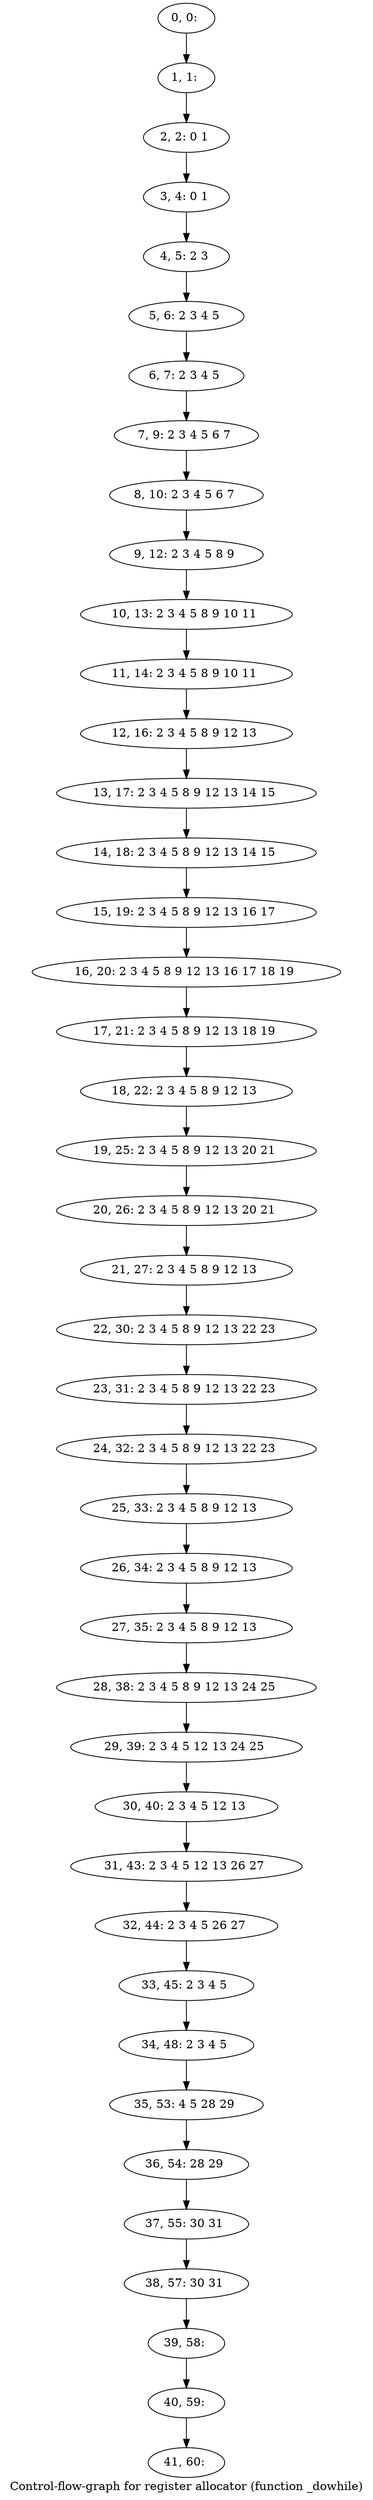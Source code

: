digraph G {
graph [label="Control-flow-graph for register allocator (function _dowhile)"]
0[label="0, 0: "];
1[label="1, 1: "];
2[label="2, 2: 0 1 "];
3[label="3, 4: 0 1 "];
4[label="4, 5: 2 3 "];
5[label="5, 6: 2 3 4 5 "];
6[label="6, 7: 2 3 4 5 "];
7[label="7, 9: 2 3 4 5 6 7 "];
8[label="8, 10: 2 3 4 5 6 7 "];
9[label="9, 12: 2 3 4 5 8 9 "];
10[label="10, 13: 2 3 4 5 8 9 10 11 "];
11[label="11, 14: 2 3 4 5 8 9 10 11 "];
12[label="12, 16: 2 3 4 5 8 9 12 13 "];
13[label="13, 17: 2 3 4 5 8 9 12 13 14 15 "];
14[label="14, 18: 2 3 4 5 8 9 12 13 14 15 "];
15[label="15, 19: 2 3 4 5 8 9 12 13 16 17 "];
16[label="16, 20: 2 3 4 5 8 9 12 13 16 17 18 19 "];
17[label="17, 21: 2 3 4 5 8 9 12 13 18 19 "];
18[label="18, 22: 2 3 4 5 8 9 12 13 "];
19[label="19, 25: 2 3 4 5 8 9 12 13 20 21 "];
20[label="20, 26: 2 3 4 5 8 9 12 13 20 21 "];
21[label="21, 27: 2 3 4 5 8 9 12 13 "];
22[label="22, 30: 2 3 4 5 8 9 12 13 22 23 "];
23[label="23, 31: 2 3 4 5 8 9 12 13 22 23 "];
24[label="24, 32: 2 3 4 5 8 9 12 13 22 23 "];
25[label="25, 33: 2 3 4 5 8 9 12 13 "];
26[label="26, 34: 2 3 4 5 8 9 12 13 "];
27[label="27, 35: 2 3 4 5 8 9 12 13 "];
28[label="28, 38: 2 3 4 5 8 9 12 13 24 25 "];
29[label="29, 39: 2 3 4 5 12 13 24 25 "];
30[label="30, 40: 2 3 4 5 12 13 "];
31[label="31, 43: 2 3 4 5 12 13 26 27 "];
32[label="32, 44: 2 3 4 5 26 27 "];
33[label="33, 45: 2 3 4 5 "];
34[label="34, 48: 2 3 4 5 "];
35[label="35, 53: 4 5 28 29 "];
36[label="36, 54: 28 29 "];
37[label="37, 55: 30 31 "];
38[label="38, 57: 30 31 "];
39[label="39, 58: "];
40[label="40, 59: "];
41[label="41, 60: "];
0->1 ;
1->2 ;
2->3 ;
3->4 ;
4->5 ;
5->6 ;
6->7 ;
7->8 ;
8->9 ;
9->10 ;
10->11 ;
11->12 ;
12->13 ;
13->14 ;
14->15 ;
15->16 ;
16->17 ;
17->18 ;
18->19 ;
19->20 ;
20->21 ;
21->22 ;
22->23 ;
23->24 ;
24->25 ;
25->26 ;
26->27 ;
27->28 ;
28->29 ;
29->30 ;
30->31 ;
31->32 ;
32->33 ;
33->34 ;
34->35 ;
35->36 ;
36->37 ;
37->38 ;
38->39 ;
39->40 ;
40->41 ;
}
